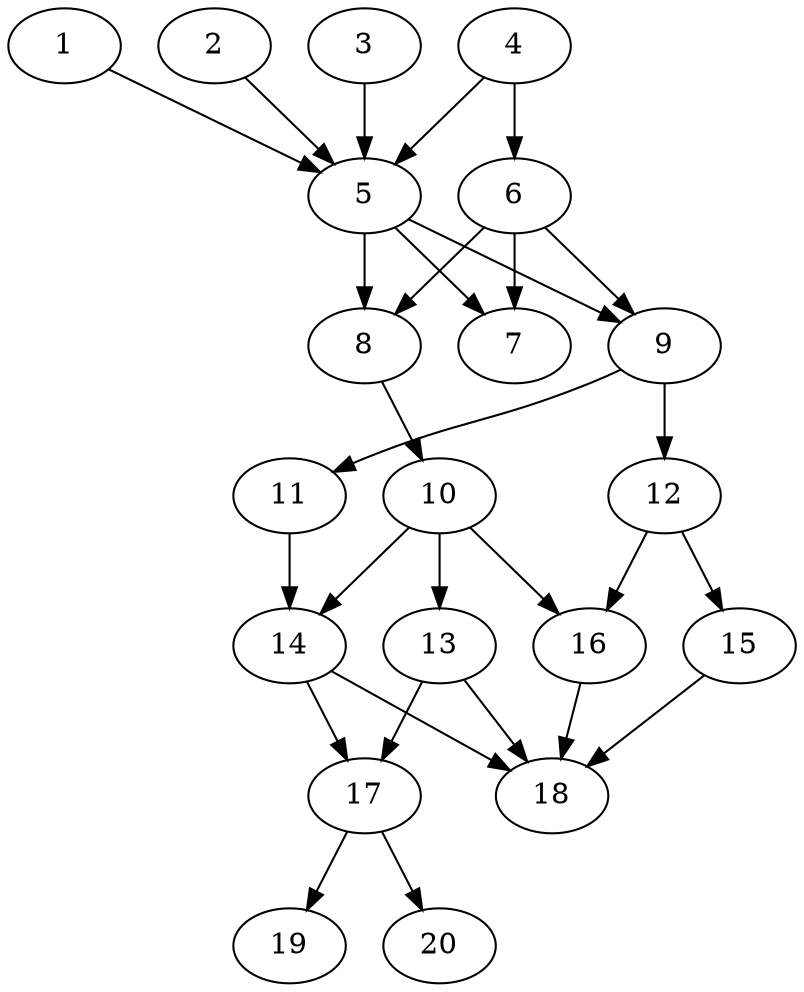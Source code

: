 // DAG automatically generated by daggen at Tue Jul 23 14:31:37 2019
// ./daggen --dot -n 20 --ccr 0.4 --fat 0.5 --regular 0.5 --density 0.8 --mindata 5242880 --maxdata 52428800 
digraph G {
  1 [size="59461120", alpha="0.11", expect_size="23784448"] 
  1 -> 5 [size ="23784448"]
  2 [size="51532800", alpha="0.17", expect_size="20613120"] 
  2 -> 5 [size ="20613120"]
  3 [size="21780480", alpha="0.06", expect_size="8712192"] 
  3 -> 5 [size ="8712192"]
  4 [size="91791360", alpha="0.11", expect_size="36716544"] 
  4 -> 5 [size ="36716544"]
  4 -> 6 [size ="36716544"]
  5 [size="108710400", alpha="0.06", expect_size="43484160"] 
  5 -> 7 [size ="43484160"]
  5 -> 8 [size ="43484160"]
  5 -> 9 [size ="43484160"]
  6 [size="84175360", alpha="0.14", expect_size="33670144"] 
  6 -> 7 [size ="33670144"]
  6 -> 8 [size ="33670144"]
  6 -> 9 [size ="33670144"]
  7 [size="28541440", alpha="0.20", expect_size="11416576"] 
  8 [size="102379520", alpha="0.13", expect_size="40951808"] 
  8 -> 10 [size ="40951808"]
  9 [size="69117440", alpha="0.03", expect_size="27646976"] 
  9 -> 11 [size ="27646976"]
  9 -> 12 [size ="27646976"]
  10 [size="108152320", alpha="0.06", expect_size="43260928"] 
  10 -> 13 [size ="43260928"]
  10 -> 14 [size ="43260928"]
  10 -> 16 [size ="43260928"]
  11 [size="80911360", alpha="0.08", expect_size="32364544"] 
  11 -> 14 [size ="32364544"]
  12 [size="28144640", alpha="0.07", expect_size="11257856"] 
  12 -> 15 [size ="11257856"]
  12 -> 16 [size ="11257856"]
  13 [size="129766400", alpha="0.17", expect_size="51906560"] 
  13 -> 17 [size ="51906560"]
  13 -> 18 [size ="51906560"]
  14 [size="48693760", alpha="0.08", expect_size="19477504"] 
  14 -> 17 [size ="19477504"]
  14 -> 18 [size ="19477504"]
  15 [size="112232960", alpha="0.19", expect_size="44893184"] 
  15 -> 18 [size ="44893184"]
  16 [size="30469120", alpha="0.11", expect_size="12187648"] 
  16 -> 18 [size ="12187648"]
  17 [size="115092480", alpha="0.09", expect_size="46036992"] 
  17 -> 19 [size ="46036992"]
  17 -> 20 [size ="46036992"]
  18 [size="114240000", alpha="0.16", expect_size="45696000"] 
  19 [size="74629120", alpha="0.05", expect_size="29851648"] 
  20 [size="93475840", alpha="0.06", expect_size="37390336"] 
}

